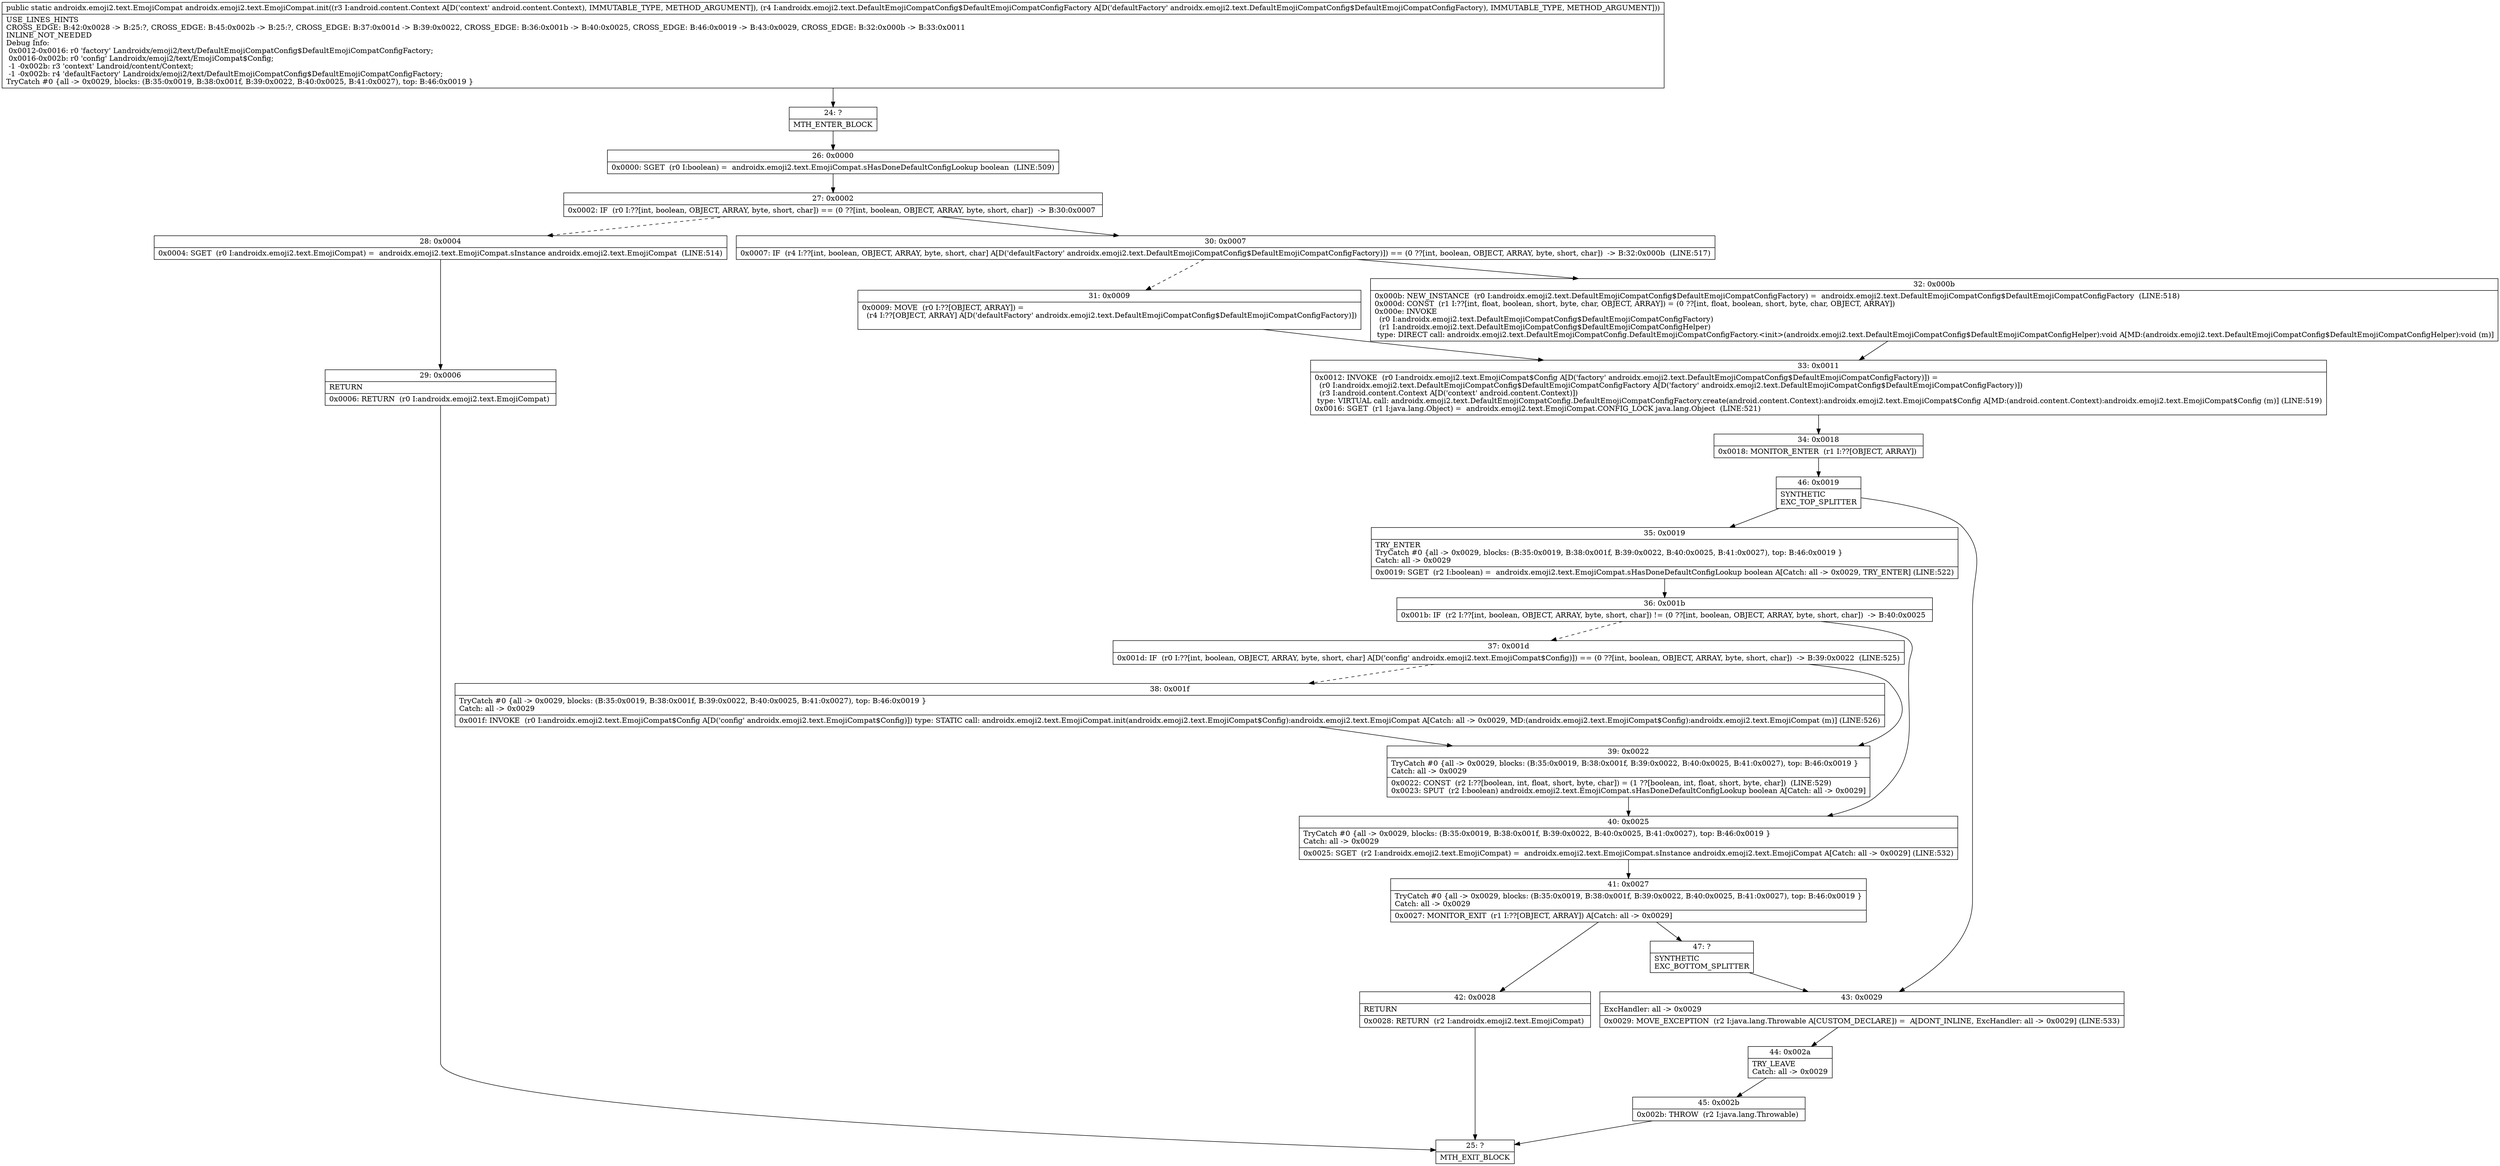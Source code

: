 digraph "CFG forandroidx.emoji2.text.EmojiCompat.init(Landroid\/content\/Context;Landroidx\/emoji2\/text\/DefaultEmojiCompatConfig$DefaultEmojiCompatConfigFactory;)Landroidx\/emoji2\/text\/EmojiCompat;" {
Node_24 [shape=record,label="{24\:\ ?|MTH_ENTER_BLOCK\l}"];
Node_26 [shape=record,label="{26\:\ 0x0000|0x0000: SGET  (r0 I:boolean) =  androidx.emoji2.text.EmojiCompat.sHasDoneDefaultConfigLookup boolean  (LINE:509)\l}"];
Node_27 [shape=record,label="{27\:\ 0x0002|0x0002: IF  (r0 I:??[int, boolean, OBJECT, ARRAY, byte, short, char]) == (0 ??[int, boolean, OBJECT, ARRAY, byte, short, char])  \-\> B:30:0x0007 \l}"];
Node_28 [shape=record,label="{28\:\ 0x0004|0x0004: SGET  (r0 I:androidx.emoji2.text.EmojiCompat) =  androidx.emoji2.text.EmojiCompat.sInstance androidx.emoji2.text.EmojiCompat  (LINE:514)\l}"];
Node_29 [shape=record,label="{29\:\ 0x0006|RETURN\l|0x0006: RETURN  (r0 I:androidx.emoji2.text.EmojiCompat) \l}"];
Node_25 [shape=record,label="{25\:\ ?|MTH_EXIT_BLOCK\l}"];
Node_30 [shape=record,label="{30\:\ 0x0007|0x0007: IF  (r4 I:??[int, boolean, OBJECT, ARRAY, byte, short, char] A[D('defaultFactory' androidx.emoji2.text.DefaultEmojiCompatConfig$DefaultEmojiCompatConfigFactory)]) == (0 ??[int, boolean, OBJECT, ARRAY, byte, short, char])  \-\> B:32:0x000b  (LINE:517)\l}"];
Node_31 [shape=record,label="{31\:\ 0x0009|0x0009: MOVE  (r0 I:??[OBJECT, ARRAY]) = \l  (r4 I:??[OBJECT, ARRAY] A[D('defaultFactory' androidx.emoji2.text.DefaultEmojiCompatConfig$DefaultEmojiCompatConfigFactory)])\l \l}"];
Node_33 [shape=record,label="{33\:\ 0x0011|0x0012: INVOKE  (r0 I:androidx.emoji2.text.EmojiCompat$Config A[D('factory' androidx.emoji2.text.DefaultEmojiCompatConfig$DefaultEmojiCompatConfigFactory)]) = \l  (r0 I:androidx.emoji2.text.DefaultEmojiCompatConfig$DefaultEmojiCompatConfigFactory A[D('factory' androidx.emoji2.text.DefaultEmojiCompatConfig$DefaultEmojiCompatConfigFactory)])\l  (r3 I:android.content.Context A[D('context' android.content.Context)])\l type: VIRTUAL call: androidx.emoji2.text.DefaultEmojiCompatConfig.DefaultEmojiCompatConfigFactory.create(android.content.Context):androidx.emoji2.text.EmojiCompat$Config A[MD:(android.content.Context):androidx.emoji2.text.EmojiCompat$Config (m)] (LINE:519)\l0x0016: SGET  (r1 I:java.lang.Object) =  androidx.emoji2.text.EmojiCompat.CONFIG_LOCK java.lang.Object  (LINE:521)\l}"];
Node_34 [shape=record,label="{34\:\ 0x0018|0x0018: MONITOR_ENTER  (r1 I:??[OBJECT, ARRAY]) \l}"];
Node_46 [shape=record,label="{46\:\ 0x0019|SYNTHETIC\lEXC_TOP_SPLITTER\l}"];
Node_35 [shape=record,label="{35\:\ 0x0019|TRY_ENTER\lTryCatch #0 \{all \-\> 0x0029, blocks: (B:35:0x0019, B:38:0x001f, B:39:0x0022, B:40:0x0025, B:41:0x0027), top: B:46:0x0019 \}\lCatch: all \-\> 0x0029\l|0x0019: SGET  (r2 I:boolean) =  androidx.emoji2.text.EmojiCompat.sHasDoneDefaultConfigLookup boolean A[Catch: all \-\> 0x0029, TRY_ENTER] (LINE:522)\l}"];
Node_36 [shape=record,label="{36\:\ 0x001b|0x001b: IF  (r2 I:??[int, boolean, OBJECT, ARRAY, byte, short, char]) != (0 ??[int, boolean, OBJECT, ARRAY, byte, short, char])  \-\> B:40:0x0025 \l}"];
Node_37 [shape=record,label="{37\:\ 0x001d|0x001d: IF  (r0 I:??[int, boolean, OBJECT, ARRAY, byte, short, char] A[D('config' androidx.emoji2.text.EmojiCompat$Config)]) == (0 ??[int, boolean, OBJECT, ARRAY, byte, short, char])  \-\> B:39:0x0022  (LINE:525)\l}"];
Node_38 [shape=record,label="{38\:\ 0x001f|TryCatch #0 \{all \-\> 0x0029, blocks: (B:35:0x0019, B:38:0x001f, B:39:0x0022, B:40:0x0025, B:41:0x0027), top: B:46:0x0019 \}\lCatch: all \-\> 0x0029\l|0x001f: INVOKE  (r0 I:androidx.emoji2.text.EmojiCompat$Config A[D('config' androidx.emoji2.text.EmojiCompat$Config)]) type: STATIC call: androidx.emoji2.text.EmojiCompat.init(androidx.emoji2.text.EmojiCompat$Config):androidx.emoji2.text.EmojiCompat A[Catch: all \-\> 0x0029, MD:(androidx.emoji2.text.EmojiCompat$Config):androidx.emoji2.text.EmojiCompat (m)] (LINE:526)\l}"];
Node_39 [shape=record,label="{39\:\ 0x0022|TryCatch #0 \{all \-\> 0x0029, blocks: (B:35:0x0019, B:38:0x001f, B:39:0x0022, B:40:0x0025, B:41:0x0027), top: B:46:0x0019 \}\lCatch: all \-\> 0x0029\l|0x0022: CONST  (r2 I:??[boolean, int, float, short, byte, char]) = (1 ??[boolean, int, float, short, byte, char])  (LINE:529)\l0x0023: SPUT  (r2 I:boolean) androidx.emoji2.text.EmojiCompat.sHasDoneDefaultConfigLookup boolean A[Catch: all \-\> 0x0029]\l}"];
Node_40 [shape=record,label="{40\:\ 0x0025|TryCatch #0 \{all \-\> 0x0029, blocks: (B:35:0x0019, B:38:0x001f, B:39:0x0022, B:40:0x0025, B:41:0x0027), top: B:46:0x0019 \}\lCatch: all \-\> 0x0029\l|0x0025: SGET  (r2 I:androidx.emoji2.text.EmojiCompat) =  androidx.emoji2.text.EmojiCompat.sInstance androidx.emoji2.text.EmojiCompat A[Catch: all \-\> 0x0029] (LINE:532)\l}"];
Node_41 [shape=record,label="{41\:\ 0x0027|TryCatch #0 \{all \-\> 0x0029, blocks: (B:35:0x0019, B:38:0x001f, B:39:0x0022, B:40:0x0025, B:41:0x0027), top: B:46:0x0019 \}\lCatch: all \-\> 0x0029\l|0x0027: MONITOR_EXIT  (r1 I:??[OBJECT, ARRAY]) A[Catch: all \-\> 0x0029]\l}"];
Node_42 [shape=record,label="{42\:\ 0x0028|RETURN\l|0x0028: RETURN  (r2 I:androidx.emoji2.text.EmojiCompat) \l}"];
Node_47 [shape=record,label="{47\:\ ?|SYNTHETIC\lEXC_BOTTOM_SPLITTER\l}"];
Node_43 [shape=record,label="{43\:\ 0x0029|ExcHandler: all \-\> 0x0029\l|0x0029: MOVE_EXCEPTION  (r2 I:java.lang.Throwable A[CUSTOM_DECLARE]) =  A[DONT_INLINE, ExcHandler: all \-\> 0x0029] (LINE:533)\l}"];
Node_44 [shape=record,label="{44\:\ 0x002a|TRY_LEAVE\lCatch: all \-\> 0x0029\l}"];
Node_45 [shape=record,label="{45\:\ 0x002b|0x002b: THROW  (r2 I:java.lang.Throwable) \l}"];
Node_32 [shape=record,label="{32\:\ 0x000b|0x000b: NEW_INSTANCE  (r0 I:androidx.emoji2.text.DefaultEmojiCompatConfig$DefaultEmojiCompatConfigFactory) =  androidx.emoji2.text.DefaultEmojiCompatConfig$DefaultEmojiCompatConfigFactory  (LINE:518)\l0x000d: CONST  (r1 I:??[int, float, boolean, short, byte, char, OBJECT, ARRAY]) = (0 ??[int, float, boolean, short, byte, char, OBJECT, ARRAY]) \l0x000e: INVOKE  \l  (r0 I:androidx.emoji2.text.DefaultEmojiCompatConfig$DefaultEmojiCompatConfigFactory)\l  (r1 I:androidx.emoji2.text.DefaultEmojiCompatConfig$DefaultEmojiCompatConfigHelper)\l type: DIRECT call: androidx.emoji2.text.DefaultEmojiCompatConfig.DefaultEmojiCompatConfigFactory.\<init\>(androidx.emoji2.text.DefaultEmojiCompatConfig$DefaultEmojiCompatConfigHelper):void A[MD:(androidx.emoji2.text.DefaultEmojiCompatConfig$DefaultEmojiCompatConfigHelper):void (m)]\l}"];
MethodNode[shape=record,label="{public static androidx.emoji2.text.EmojiCompat androidx.emoji2.text.EmojiCompat.init((r3 I:android.content.Context A[D('context' android.content.Context), IMMUTABLE_TYPE, METHOD_ARGUMENT]), (r4 I:androidx.emoji2.text.DefaultEmojiCompatConfig$DefaultEmojiCompatConfigFactory A[D('defaultFactory' androidx.emoji2.text.DefaultEmojiCompatConfig$DefaultEmojiCompatConfigFactory), IMMUTABLE_TYPE, METHOD_ARGUMENT]))  | USE_LINES_HINTS\lCROSS_EDGE: B:42:0x0028 \-\> B:25:?, CROSS_EDGE: B:45:0x002b \-\> B:25:?, CROSS_EDGE: B:37:0x001d \-\> B:39:0x0022, CROSS_EDGE: B:36:0x001b \-\> B:40:0x0025, CROSS_EDGE: B:46:0x0019 \-\> B:43:0x0029, CROSS_EDGE: B:32:0x000b \-\> B:33:0x0011\lINLINE_NOT_NEEDED\lDebug Info:\l  0x0012\-0x0016: r0 'factory' Landroidx\/emoji2\/text\/DefaultEmojiCompatConfig$DefaultEmojiCompatConfigFactory;\l  0x0016\-0x002b: r0 'config' Landroidx\/emoji2\/text\/EmojiCompat$Config;\l  \-1 \-0x002b: r3 'context' Landroid\/content\/Context;\l  \-1 \-0x002b: r4 'defaultFactory' Landroidx\/emoji2\/text\/DefaultEmojiCompatConfig$DefaultEmojiCompatConfigFactory;\lTryCatch #0 \{all \-\> 0x0029, blocks: (B:35:0x0019, B:38:0x001f, B:39:0x0022, B:40:0x0025, B:41:0x0027), top: B:46:0x0019 \}\l}"];
MethodNode -> Node_24;Node_24 -> Node_26;
Node_26 -> Node_27;
Node_27 -> Node_28[style=dashed];
Node_27 -> Node_30;
Node_28 -> Node_29;
Node_29 -> Node_25;
Node_30 -> Node_31[style=dashed];
Node_30 -> Node_32;
Node_31 -> Node_33;
Node_33 -> Node_34;
Node_34 -> Node_46;
Node_46 -> Node_35;
Node_46 -> Node_43;
Node_35 -> Node_36;
Node_36 -> Node_37[style=dashed];
Node_36 -> Node_40;
Node_37 -> Node_38[style=dashed];
Node_37 -> Node_39;
Node_38 -> Node_39;
Node_39 -> Node_40;
Node_40 -> Node_41;
Node_41 -> Node_42;
Node_41 -> Node_47;
Node_42 -> Node_25;
Node_47 -> Node_43;
Node_43 -> Node_44;
Node_44 -> Node_45;
Node_45 -> Node_25;
Node_32 -> Node_33;
}

